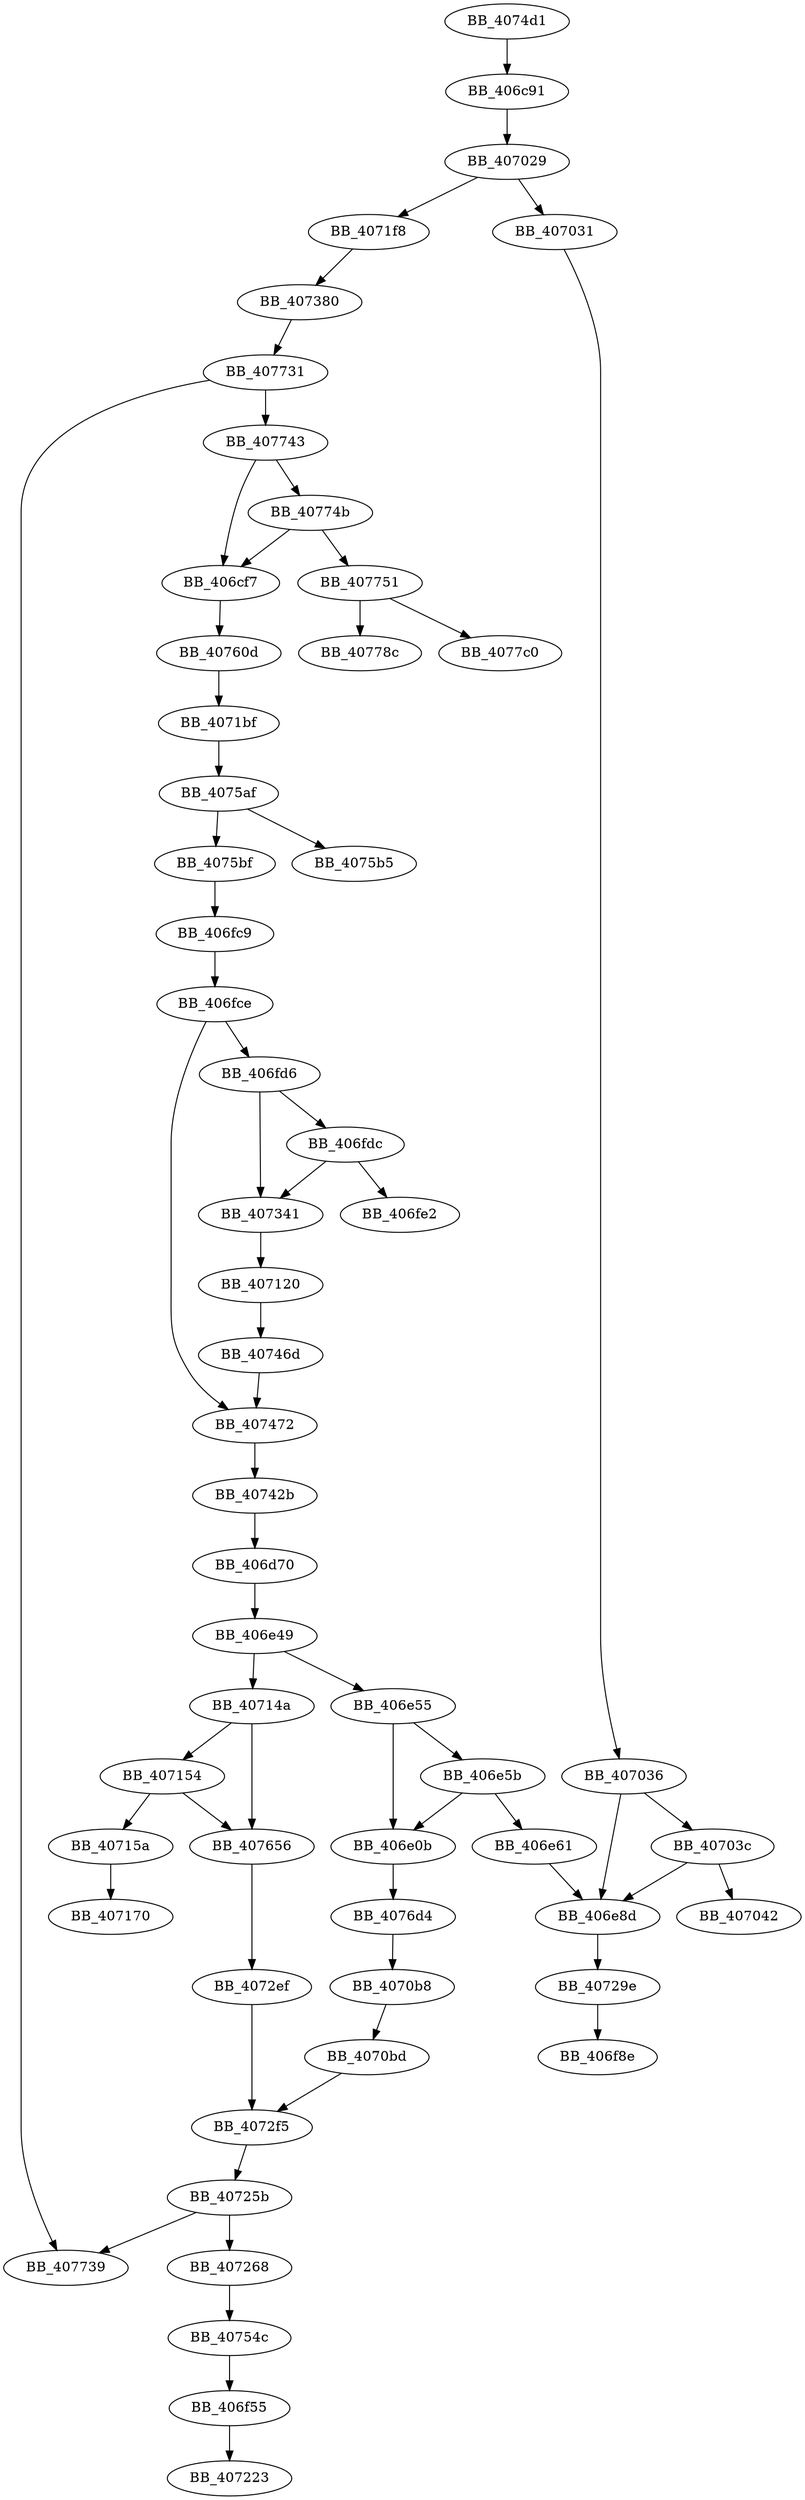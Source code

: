 DiGraph sub_4074D1{
BB_406c91->BB_407029
BB_406cf7->BB_40760d
BB_406d70->BB_406e49
BB_406e0b->BB_4076d4
BB_406e49->BB_406e55
BB_406e49->BB_40714a
BB_406e55->BB_406e0b
BB_406e55->BB_406e5b
BB_406e5b->BB_406e0b
BB_406e5b->BB_406e61
BB_406e61->BB_406e8d
BB_406e8d->BB_40729e
BB_406f55->BB_407223
BB_406fc9->BB_406fce
BB_406fce->BB_406fd6
BB_406fce->BB_407472
BB_406fd6->BB_406fdc
BB_406fd6->BB_407341
BB_406fdc->BB_406fe2
BB_406fdc->BB_407341
BB_407029->BB_407031
BB_407029->BB_4071f8
BB_407031->BB_407036
BB_407036->BB_406e8d
BB_407036->BB_40703c
BB_40703c->BB_406e8d
BB_40703c->BB_407042
BB_4070b8->BB_4070bd
BB_4070bd->BB_4072f5
BB_407120->BB_40746d
BB_40714a->BB_407154
BB_40714a->BB_407656
BB_407154->BB_40715a
BB_407154->BB_407656
BB_40715a->BB_407170
BB_4071bf->BB_4075af
BB_4071f8->BB_407380
BB_40725b->BB_407268
BB_40725b->BB_407739
BB_407268->BB_40754c
BB_40729e->BB_406f8e
BB_4072ef->BB_4072f5
BB_4072f5->BB_40725b
BB_407341->BB_407120
BB_407380->BB_407731
BB_40742b->BB_406d70
BB_40746d->BB_407472
BB_407472->BB_40742b
BB_4074d1->BB_406c91
BB_40754c->BB_406f55
BB_4075af->BB_4075b5
BB_4075af->BB_4075bf
BB_4075bf->BB_406fc9
BB_40760d->BB_4071bf
BB_407656->BB_4072ef
BB_4076d4->BB_4070b8
BB_407731->BB_407739
BB_407731->BB_407743
BB_407743->BB_406cf7
BB_407743->BB_40774b
BB_40774b->BB_406cf7
BB_40774b->BB_407751
BB_407751->BB_40778c
BB_407751->BB_4077c0
}
